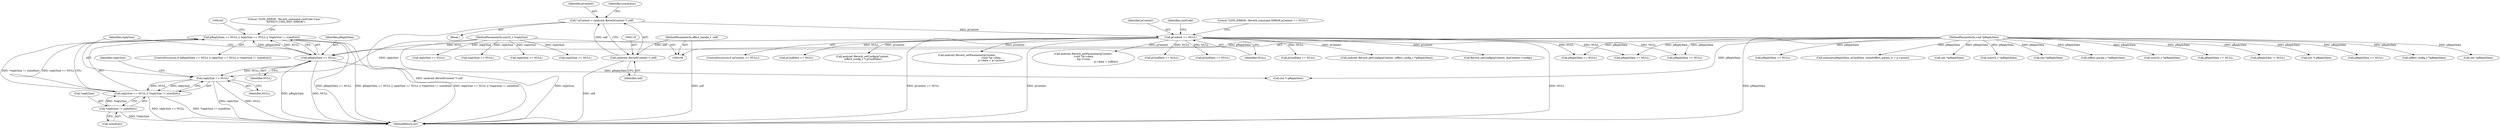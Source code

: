 digraph "0_Android_f490fc335772a9b14e78997486f4a572b0594c04_0@API" {
"1000140" [label="(Call,pReplyData == NULL || replySize == NULL || *replySize != sizeof(int))"];
"1000141" [label="(Call,pReplyData == NULL)"];
"1000112" [label="(MethodParameterIn,void *pReplyData)"];
"1000126" [label="(Call,pContext == NULL)"];
"1000115" [label="(Call,* pContext = (android::ReverbContext *) self)"];
"1000117" [label="(Call,(android::ReverbContext *) self)"];
"1000107" [label="(MethodParameterIn,effect_handle_t  self)"];
"1000144" [label="(Call,replySize == NULL || *replySize != sizeof(int))"];
"1000145" [label="(Call,replySize == NULL)"];
"1000111" [label="(MethodParameterIn,uint32_t *replySize)"];
"1000148" [label="(Call,*replySize != sizeof(int))"];
"1000127" [label="(Identifier,pContext)"];
"1000141" [label="(Call,pReplyData == NULL)"];
"1000430" [label="(Call,android::Reverb_setParameter(pContext,\n                                                              (void *)p->data,\n                                                              p->data + p->psize))"];
"1000139" [label="(ControlStructure,if (pReplyData == NULL || replySize == NULL || *replySize != sizeof(int)))"];
"1000230" [label="(Call,(effect_config_t *)pReplyData)"];
"1000344" [label="(Call,android::Reverb_getParameter(pContext,\n (void *)p->data,\n &p->vsize,\n                                                          p->data + voffset))"];
"1000113" [label="(Block,)"];
"1000292" [label="(Call,replySize == NULL)"];
"1000448" [label="(Call,pReplyData == NULL)"];
"1000476" [label="(Call,(int *)pReplyData)"];
"1000685" [label="(MethodReturn,int)"];
"1000136" [label="(Identifier,cmdCode)"];
"1000519" [label="(Call,pReplyData == NULL)"];
"1000151" [label="(Call,sizeof(int))"];
"1000376" [label="(Call,pCmdData == NULL)"];
"1000270" [label="(Call,pCmdData == NULL)"];
"1000116" [label="(Identifier,pContext)"];
"1000388" [label="(Call,pReplyData == NULL)"];
"1000123" [label="(Identifier,LvmStatus)"];
"1000310" [label="(Call,memcpy(pReplyData, pCmdData, sizeof(effect_param_t) + p->psize))"];
"1000210" [label="(Call,pReplyData == NULL)"];
"1000131" [label="(Literal,\"\tLVM_ERROR : Reverb_command ERROR pContext == NULL\")"];
"1000126" [label="(Call,pContext == NULL)"];
"1000427" [label="(Call,(int *)pReplyData)"];
"1000128" [label="(Identifier,NULL)"];
"1000616" [label="(Call,(uint32_t *)pReplyData)"];
"1000560" [label="(Call,pCmdData == NULL)"];
"1000111" [label="(MethodParameterIn,uint32_t *replySize)"];
"1000228" [label="(Call,android::Reverb_getConfig(pContext, (effect_config_t *)pReplyData))"];
"1000142" [label="(Identifier,pReplyData)"];
"1000547" [label="(Call,(int *)pReplyData)"];
"1000149" [label="(Call,*replySize)"];
"1000148" [label="(Call,*replySize != sizeof(int))"];
"1000235" [label="(Call,Reverb_setConfig(pContext, &pContext->config))"];
"1000150" [label="(Identifier,replySize)"];
"1000125" [label="(ControlStructure,if (pContext == NULL))"];
"1000146" [label="(Identifier,replySize)"];
"1000143" [label="(Identifier,NULL)"];
"1000321" [label="(Call,(effect_param_t *)pReplyData)"];
"1000115" [label="(Call,* pContext = (android::ReverbContext *) self)"];
"1000625" [label="(Call,(uint32_t *)pReplyData)"];
"1000107" [label="(MethodParameterIn,effect_handle_t  self)"];
"1000288" [label="(Call,pReplyData == NULL)"];
"1000144" [label="(Call,replySize == NULL || *replySize != sizeof(int))"];
"1000576" [label="(Call,pReplyData != NULL)"];
"1000169" [label="(Call,pCmdData == NULL)"];
"1000147" [label="(Identifier,NULL)"];
"1000214" [label="(Call,replySize == NULL)"];
"1000182" [label="(Call,replySize == NULL)"];
"1000155" [label="(Literal,\"\tLVM_ERROR : Reverb_command cmdCode Case: \"\n \"EFFECT_CMD_INIT: ERROR\")"];
"1000112" [label="(MethodParameterIn,void *pReplyData)"];
"1000201" [label="(Call,android::Reverb_setConfig(pContext,\n (effect_config_t *) pCmdData))"];
"1000392" [label="(Call,replySize == NULL)"];
"1000198" [label="(Call,(int *) pReplyData)"];
"1000117" [label="(Call,(android::ReverbContext *) self)"];
"1000145" [label="(Call,replySize == NULL)"];
"1000140" [label="(Call,pReplyData == NULL || replySize == NULL || *replySize != sizeof(int))"];
"1000178" [label="(Call,pReplyData == NULL)"];
"1000119" [label="(Identifier,self)"];
"1000161" [label="(Call,(int *) pReplyData)"];
"1000140" -> "1000139"  [label="AST: "];
"1000140" -> "1000141"  [label="CFG: "];
"1000140" -> "1000144"  [label="CFG: "];
"1000141" -> "1000140"  [label="AST: "];
"1000144" -> "1000140"  [label="AST: "];
"1000155" -> "1000140"  [label="CFG: "];
"1000162" -> "1000140"  [label="CFG: "];
"1000140" -> "1000685"  [label="DDG: pReplyData == NULL"];
"1000140" -> "1000685"  [label="DDG: pReplyData == NULL || replySize == NULL || *replySize != sizeof(int)"];
"1000140" -> "1000685"  [label="DDG: replySize == NULL || *replySize != sizeof(int)"];
"1000141" -> "1000140"  [label="DDG: pReplyData"];
"1000141" -> "1000140"  [label="DDG: NULL"];
"1000144" -> "1000140"  [label="DDG: replySize == NULL"];
"1000144" -> "1000140"  [label="DDG: *replySize != sizeof(int)"];
"1000141" -> "1000143"  [label="CFG: "];
"1000142" -> "1000141"  [label="AST: "];
"1000143" -> "1000141"  [label="AST: "];
"1000146" -> "1000141"  [label="CFG: "];
"1000141" -> "1000685"  [label="DDG: pReplyData"];
"1000141" -> "1000685"  [label="DDG: NULL"];
"1000112" -> "1000141"  [label="DDG: pReplyData"];
"1000126" -> "1000141"  [label="DDG: NULL"];
"1000141" -> "1000145"  [label="DDG: NULL"];
"1000141" -> "1000161"  [label="DDG: pReplyData"];
"1000112" -> "1000106"  [label="AST: "];
"1000112" -> "1000685"  [label="DDG: pReplyData"];
"1000112" -> "1000161"  [label="DDG: pReplyData"];
"1000112" -> "1000178"  [label="DDG: pReplyData"];
"1000112" -> "1000198"  [label="DDG: pReplyData"];
"1000112" -> "1000210"  [label="DDG: pReplyData"];
"1000112" -> "1000230"  [label="DDG: pReplyData"];
"1000112" -> "1000288"  [label="DDG: pReplyData"];
"1000112" -> "1000310"  [label="DDG: pReplyData"];
"1000112" -> "1000321"  [label="DDG: pReplyData"];
"1000112" -> "1000388"  [label="DDG: pReplyData"];
"1000112" -> "1000427"  [label="DDG: pReplyData"];
"1000112" -> "1000448"  [label="DDG: pReplyData"];
"1000112" -> "1000476"  [label="DDG: pReplyData"];
"1000112" -> "1000519"  [label="DDG: pReplyData"];
"1000112" -> "1000547"  [label="DDG: pReplyData"];
"1000112" -> "1000576"  [label="DDG: pReplyData"];
"1000112" -> "1000616"  [label="DDG: pReplyData"];
"1000112" -> "1000625"  [label="DDG: pReplyData"];
"1000126" -> "1000125"  [label="AST: "];
"1000126" -> "1000128"  [label="CFG: "];
"1000127" -> "1000126"  [label="AST: "];
"1000128" -> "1000126"  [label="AST: "];
"1000131" -> "1000126"  [label="CFG: "];
"1000136" -> "1000126"  [label="CFG: "];
"1000126" -> "1000685"  [label="DDG: pContext == NULL"];
"1000126" -> "1000685"  [label="DDG: pContext"];
"1000126" -> "1000685"  [label="DDG: NULL"];
"1000115" -> "1000126"  [label="DDG: pContext"];
"1000126" -> "1000169"  [label="DDG: NULL"];
"1000126" -> "1000201"  [label="DDG: pContext"];
"1000126" -> "1000210"  [label="DDG: NULL"];
"1000126" -> "1000228"  [label="DDG: pContext"];
"1000126" -> "1000235"  [label="DDG: pContext"];
"1000126" -> "1000270"  [label="DDG: NULL"];
"1000126" -> "1000344"  [label="DDG: pContext"];
"1000126" -> "1000376"  [label="DDG: NULL"];
"1000126" -> "1000430"  [label="DDG: pContext"];
"1000126" -> "1000448"  [label="DDG: NULL"];
"1000126" -> "1000519"  [label="DDG: NULL"];
"1000126" -> "1000560"  [label="DDG: NULL"];
"1000115" -> "1000113"  [label="AST: "];
"1000115" -> "1000117"  [label="CFG: "];
"1000116" -> "1000115"  [label="AST: "];
"1000117" -> "1000115"  [label="AST: "];
"1000123" -> "1000115"  [label="CFG: "];
"1000115" -> "1000685"  [label="DDG: (android::ReverbContext *) self"];
"1000117" -> "1000115"  [label="DDG: self"];
"1000117" -> "1000119"  [label="CFG: "];
"1000118" -> "1000117"  [label="AST: "];
"1000119" -> "1000117"  [label="AST: "];
"1000117" -> "1000685"  [label="DDG: self"];
"1000107" -> "1000117"  [label="DDG: self"];
"1000107" -> "1000106"  [label="AST: "];
"1000107" -> "1000685"  [label="DDG: self"];
"1000144" -> "1000145"  [label="CFG: "];
"1000144" -> "1000148"  [label="CFG: "];
"1000145" -> "1000144"  [label="AST: "];
"1000148" -> "1000144"  [label="AST: "];
"1000144" -> "1000685"  [label="DDG: *replySize != sizeof(int)"];
"1000144" -> "1000685"  [label="DDG: replySize == NULL"];
"1000145" -> "1000144"  [label="DDG: replySize"];
"1000145" -> "1000144"  [label="DDG: NULL"];
"1000148" -> "1000144"  [label="DDG: *replySize"];
"1000145" -> "1000147"  [label="CFG: "];
"1000146" -> "1000145"  [label="AST: "];
"1000147" -> "1000145"  [label="AST: "];
"1000150" -> "1000145"  [label="CFG: "];
"1000145" -> "1000685"  [label="DDG: replySize"];
"1000145" -> "1000685"  [label="DDG: NULL"];
"1000111" -> "1000145"  [label="DDG: replySize"];
"1000111" -> "1000106"  [label="AST: "];
"1000111" -> "1000685"  [label="DDG: replySize"];
"1000111" -> "1000182"  [label="DDG: replySize"];
"1000111" -> "1000214"  [label="DDG: replySize"];
"1000111" -> "1000292"  [label="DDG: replySize"];
"1000111" -> "1000392"  [label="DDG: replySize"];
"1000148" -> "1000151"  [label="CFG: "];
"1000149" -> "1000148"  [label="AST: "];
"1000151" -> "1000148"  [label="AST: "];
"1000148" -> "1000685"  [label="DDG: *replySize"];
}
